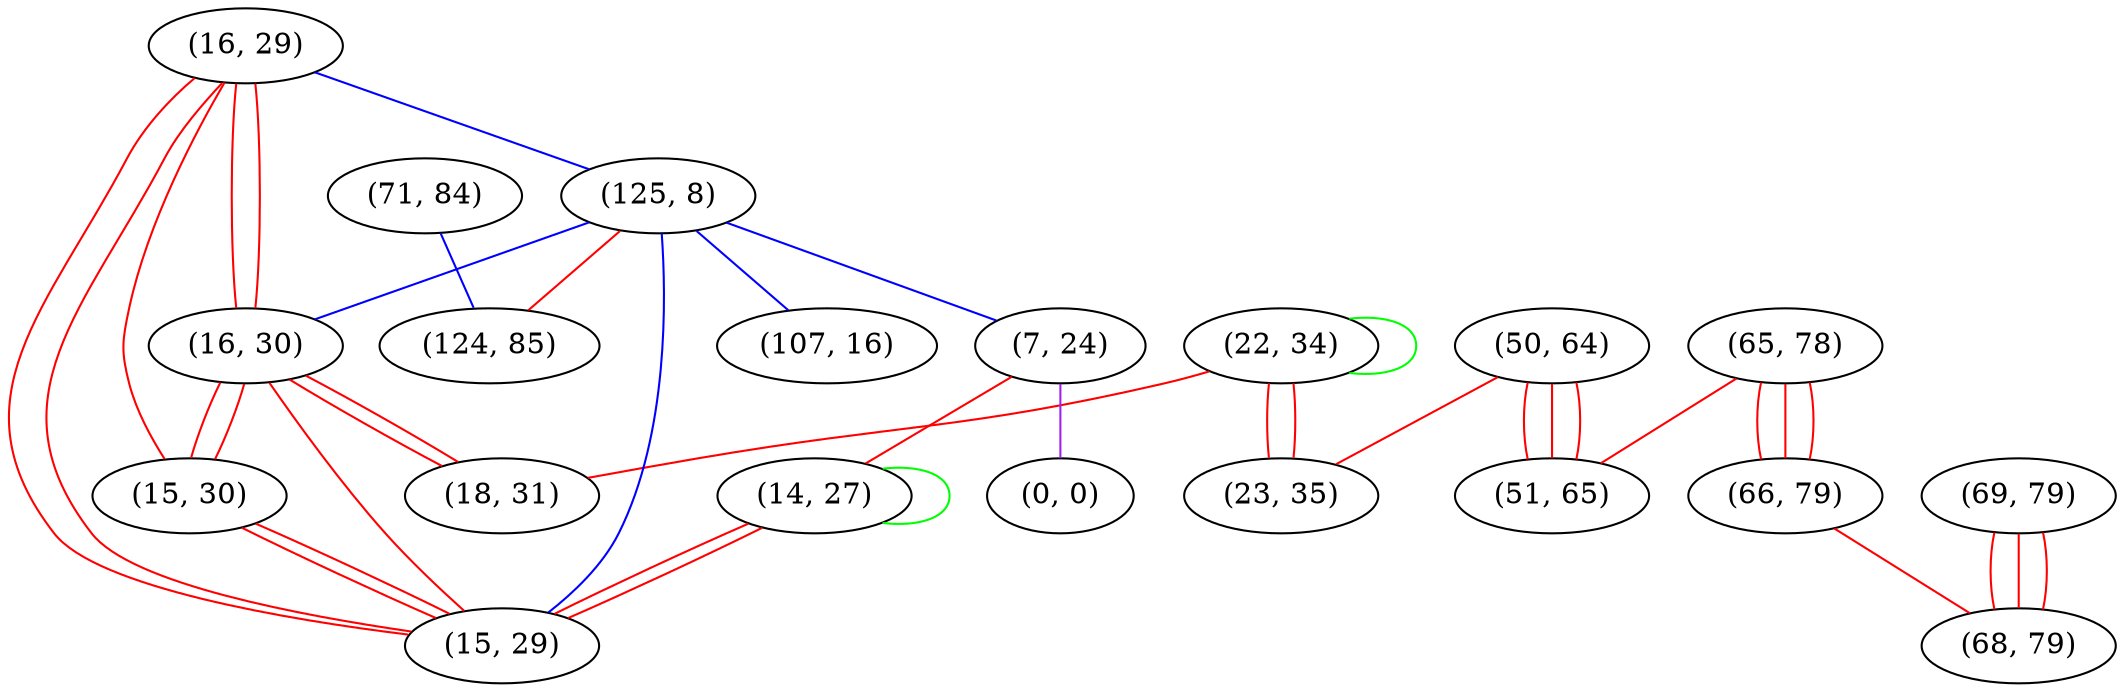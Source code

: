 graph "" {
"(16, 29)";
"(50, 64)";
"(22, 34)";
"(125, 8)";
"(69, 79)";
"(16, 30)";
"(15, 30)";
"(7, 24)";
"(0, 0)";
"(65, 78)";
"(14, 27)";
"(23, 35)";
"(15, 29)";
"(107, 16)";
"(71, 84)";
"(18, 31)";
"(66, 79)";
"(124, 85)";
"(51, 65)";
"(68, 79)";
"(16, 29)" -- "(16, 30)"  [color=red, key=0, weight=1];
"(16, 29)" -- "(16, 30)"  [color=red, key=1, weight=1];
"(16, 29)" -- "(15, 30)"  [color=red, key=0, weight=1];
"(16, 29)" -- "(15, 29)"  [color=red, key=0, weight=1];
"(16, 29)" -- "(15, 29)"  [color=red, key=1, weight=1];
"(16, 29)" -- "(125, 8)"  [color=blue, key=0, weight=3];
"(50, 64)" -- "(23, 35)"  [color=red, key=0, weight=1];
"(50, 64)" -- "(51, 65)"  [color=red, key=0, weight=1];
"(50, 64)" -- "(51, 65)"  [color=red, key=1, weight=1];
"(50, 64)" -- "(51, 65)"  [color=red, key=2, weight=1];
"(22, 34)" -- "(18, 31)"  [color=red, key=0, weight=1];
"(22, 34)" -- "(23, 35)"  [color=red, key=0, weight=1];
"(22, 34)" -- "(23, 35)"  [color=red, key=1, weight=1];
"(22, 34)" -- "(22, 34)"  [color=green, key=0, weight=2];
"(125, 8)" -- "(107, 16)"  [color=blue, key=0, weight=3];
"(125, 8)" -- "(7, 24)"  [color=blue, key=0, weight=3];
"(125, 8)" -- "(124, 85)"  [color=red, key=0, weight=1];
"(125, 8)" -- "(15, 29)"  [color=blue, key=0, weight=3];
"(125, 8)" -- "(16, 30)"  [color=blue, key=0, weight=3];
"(69, 79)" -- "(68, 79)"  [color=red, key=0, weight=1];
"(69, 79)" -- "(68, 79)"  [color=red, key=1, weight=1];
"(69, 79)" -- "(68, 79)"  [color=red, key=2, weight=1];
"(16, 30)" -- "(18, 31)"  [color=red, key=0, weight=1];
"(16, 30)" -- "(18, 31)"  [color=red, key=1, weight=1];
"(16, 30)" -- "(15, 30)"  [color=red, key=0, weight=1];
"(16, 30)" -- "(15, 30)"  [color=red, key=1, weight=1];
"(16, 30)" -- "(15, 29)"  [color=red, key=0, weight=1];
"(15, 30)" -- "(15, 29)"  [color=red, key=0, weight=1];
"(15, 30)" -- "(15, 29)"  [color=red, key=1, weight=1];
"(7, 24)" -- "(14, 27)"  [color=red, key=0, weight=1];
"(7, 24)" -- "(0, 0)"  [color=purple, key=0, weight=4];
"(65, 78)" -- "(66, 79)"  [color=red, key=0, weight=1];
"(65, 78)" -- "(66, 79)"  [color=red, key=1, weight=1];
"(65, 78)" -- "(66, 79)"  [color=red, key=2, weight=1];
"(65, 78)" -- "(51, 65)"  [color=red, key=0, weight=1];
"(14, 27)" -- "(14, 27)"  [color=green, key=0, weight=2];
"(14, 27)" -- "(15, 29)"  [color=red, key=0, weight=1];
"(14, 27)" -- "(15, 29)"  [color=red, key=1, weight=1];
"(71, 84)" -- "(124, 85)"  [color=blue, key=0, weight=3];
"(66, 79)" -- "(68, 79)"  [color=red, key=0, weight=1];
}
